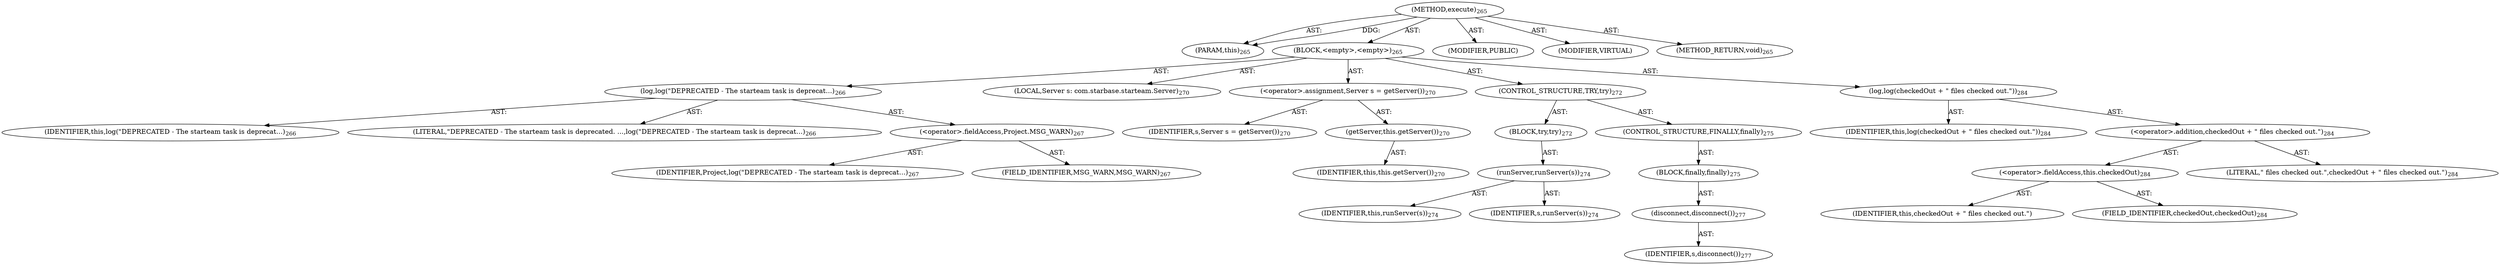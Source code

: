 digraph "execute" {  
"111669149698" [label = <(METHOD,execute)<SUB>265</SUB>> ]
"115964116993" [label = <(PARAM,this)<SUB>265</SUB>> ]
"25769803783" [label = <(BLOCK,&lt;empty&gt;,&lt;empty&gt;)<SUB>265</SUB>> ]
"30064771127" [label = <(log,log(&quot;DEPRECATED - The starteam task is deprecat...)<SUB>266</SUB>> ]
"68719476751" [label = <(IDENTIFIER,this,log(&quot;DEPRECATED - The starteam task is deprecat...)<SUB>266</SUB>> ]
"90194313237" [label = <(LITERAL,&quot;DEPRECATED - The starteam task is deprecated. ...,log(&quot;DEPRECATED - The starteam task is deprecat...)<SUB>266</SUB>> ]
"30064771128" [label = <(&lt;operator&gt;.fieldAccess,Project.MSG_WARN)<SUB>267</SUB>> ]
"68719476834" [label = <(IDENTIFIER,Project,log(&quot;DEPRECATED - The starteam task is deprecat...)<SUB>267</SUB>> ]
"55834574848" [label = <(FIELD_IDENTIFIER,MSG_WARN,MSG_WARN)<SUB>267</SUB>> ]
"94489280515" [label = <(LOCAL,Server s: com.starbase.starteam.Server)<SUB>270</SUB>> ]
"30064771129" [label = <(&lt;operator&gt;.assignment,Server s = getServer())<SUB>270</SUB>> ]
"68719476835" [label = <(IDENTIFIER,s,Server s = getServer())<SUB>270</SUB>> ]
"30064771130" [label = <(getServer,this.getServer())<SUB>270</SUB>> ]
"68719476752" [label = <(IDENTIFIER,this,this.getServer())<SUB>270</SUB>> ]
"47244640259" [label = <(CONTROL_STRUCTURE,TRY,try)<SUB>272</SUB>> ]
"25769803784" [label = <(BLOCK,try,try)<SUB>272</SUB>> ]
"30064771131" [label = <(runServer,runServer(s))<SUB>274</SUB>> ]
"68719476753" [label = <(IDENTIFIER,this,runServer(s))<SUB>274</SUB>> ]
"68719476836" [label = <(IDENTIFIER,s,runServer(s))<SUB>274</SUB>> ]
"47244640260" [label = <(CONTROL_STRUCTURE,FINALLY,finally)<SUB>275</SUB>> ]
"25769803785" [label = <(BLOCK,finally,finally)<SUB>275</SUB>> ]
"30064771132" [label = <(disconnect,disconnect())<SUB>277</SUB>> ]
"68719476837" [label = <(IDENTIFIER,s,disconnect())<SUB>277</SUB>> ]
"30064771133" [label = <(log,log(checkedOut + &quot; files checked out.&quot;))<SUB>284</SUB>> ]
"68719476754" [label = <(IDENTIFIER,this,log(checkedOut + &quot; files checked out.&quot;))<SUB>284</SUB>> ]
"30064771134" [label = <(&lt;operator&gt;.addition,checkedOut + &quot; files checked out.&quot;)<SUB>284</SUB>> ]
"30064771135" [label = <(&lt;operator&gt;.fieldAccess,this.checkedOut)<SUB>284</SUB>> ]
"68719476838" [label = <(IDENTIFIER,this,checkedOut + &quot; files checked out.&quot;)> ]
"55834574849" [label = <(FIELD_IDENTIFIER,checkedOut,checkedOut)<SUB>284</SUB>> ]
"90194313238" [label = <(LITERAL,&quot; files checked out.&quot;,checkedOut + &quot; files checked out.&quot;)<SUB>284</SUB>> ]
"133143986203" [label = <(MODIFIER,PUBLIC)> ]
"133143986204" [label = <(MODIFIER,VIRTUAL)> ]
"128849018882" [label = <(METHOD_RETURN,void)<SUB>265</SUB>> ]
  "111669149698" -> "115964116993"  [ label = "AST: "] 
  "111669149698" -> "25769803783"  [ label = "AST: "] 
  "111669149698" -> "133143986203"  [ label = "AST: "] 
  "111669149698" -> "133143986204"  [ label = "AST: "] 
  "111669149698" -> "128849018882"  [ label = "AST: "] 
  "25769803783" -> "30064771127"  [ label = "AST: "] 
  "25769803783" -> "94489280515"  [ label = "AST: "] 
  "25769803783" -> "30064771129"  [ label = "AST: "] 
  "25769803783" -> "47244640259"  [ label = "AST: "] 
  "25769803783" -> "30064771133"  [ label = "AST: "] 
  "30064771127" -> "68719476751"  [ label = "AST: "] 
  "30064771127" -> "90194313237"  [ label = "AST: "] 
  "30064771127" -> "30064771128"  [ label = "AST: "] 
  "30064771128" -> "68719476834"  [ label = "AST: "] 
  "30064771128" -> "55834574848"  [ label = "AST: "] 
  "30064771129" -> "68719476835"  [ label = "AST: "] 
  "30064771129" -> "30064771130"  [ label = "AST: "] 
  "30064771130" -> "68719476752"  [ label = "AST: "] 
  "47244640259" -> "25769803784"  [ label = "AST: "] 
  "47244640259" -> "47244640260"  [ label = "AST: "] 
  "25769803784" -> "30064771131"  [ label = "AST: "] 
  "30064771131" -> "68719476753"  [ label = "AST: "] 
  "30064771131" -> "68719476836"  [ label = "AST: "] 
  "47244640260" -> "25769803785"  [ label = "AST: "] 
  "25769803785" -> "30064771132"  [ label = "AST: "] 
  "30064771132" -> "68719476837"  [ label = "AST: "] 
  "30064771133" -> "68719476754"  [ label = "AST: "] 
  "30064771133" -> "30064771134"  [ label = "AST: "] 
  "30064771134" -> "30064771135"  [ label = "AST: "] 
  "30064771134" -> "90194313238"  [ label = "AST: "] 
  "30064771135" -> "68719476838"  [ label = "AST: "] 
  "30064771135" -> "55834574849"  [ label = "AST: "] 
  "111669149698" -> "115964116993"  [ label = "DDG: "] 
}
